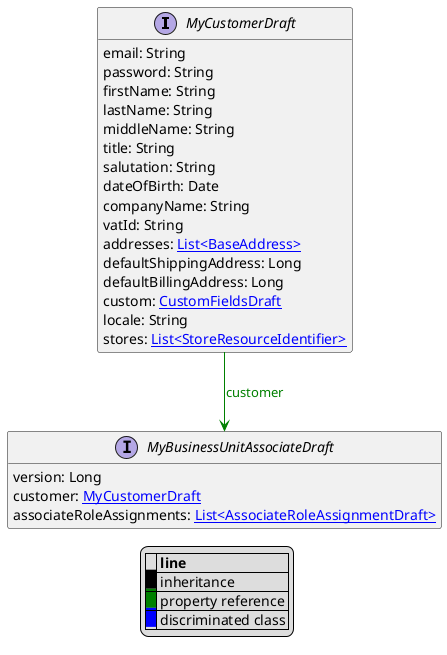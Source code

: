 @startuml

hide empty fields
hide empty methods
legend
|= |= line |
|<back:black>   </back>| inheritance |
|<back:green>   </back>| property reference |
|<back:blue>   </back>| discriminated class |
endlegend
interface MyCustomerDraft [[MyCustomerDraft.svg]]  {
    email: String
    password: String
    firstName: String
    lastName: String
    middleName: String
    title: String
    salutation: String
    dateOfBirth: Date
    companyName: String
    vatId: String
    addresses: [[BaseAddress.svg List<BaseAddress>]]
    defaultShippingAddress: Long
    defaultBillingAddress: Long
    custom: [[CustomFieldsDraft.svg CustomFieldsDraft]]
    locale: String
    stores: [[StoreResourceIdentifier.svg List<StoreResourceIdentifier>]]
}



interface MyBusinessUnitAssociateDraft [[MyBusinessUnitAssociateDraft.svg]]  {
    version: Long
    customer: [[MyCustomerDraft.svg MyCustomerDraft]]
    associateRoleAssignments: [[AssociateRoleAssignmentDraft.svg List<AssociateRoleAssignmentDraft>]]
}

MyCustomerDraft --> MyBusinessUnitAssociateDraft #green;text:green : "customer"
@enduml
